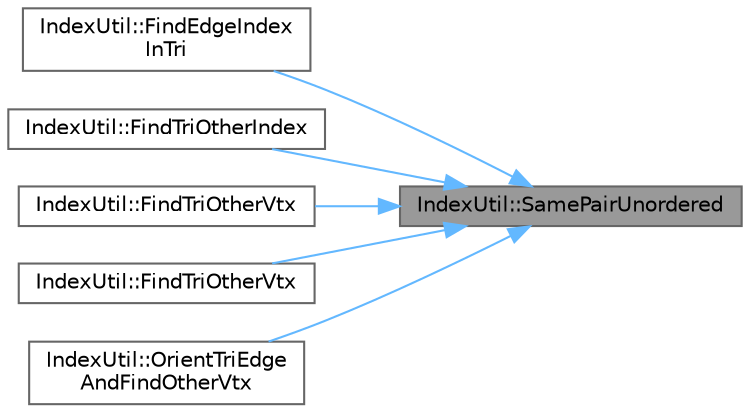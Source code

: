 digraph "IndexUtil::SamePairUnordered"
{
 // INTERACTIVE_SVG=YES
 // LATEX_PDF_SIZE
  bgcolor="transparent";
  edge [fontname=Helvetica,fontsize=10,labelfontname=Helvetica,labelfontsize=10];
  node [fontname=Helvetica,fontsize=10,shape=box,height=0.2,width=0.4];
  rankdir="RL";
  Node1 [id="Node000001",label="IndexUtil::SamePairUnordered",height=0.2,width=0.4,color="gray40", fillcolor="grey60", style="filled", fontcolor="black",tooltip=" "];
  Node1 -> Node2 [id="edge1_Node000001_Node000002",dir="back",color="steelblue1",style="solid",tooltip=" "];
  Node2 [id="Node000002",label="IndexUtil::FindEdgeIndex\lInTri",height=0.2,width=0.4,color="grey40", fillcolor="white", style="filled",URL="$de/df1/namespaceIndexUtil.html#ab656d801de8e2f41ec0f62dba2ebd727",tooltip="Find unordered edge [VertexID1,VertexID2] in TriangleVerts."];
  Node1 -> Node3 [id="edge2_Node000001_Node000003",dir="back",color="steelblue1",style="solid",tooltip=" "];
  Node3 [id="Node000003",label="IndexUtil::FindTriOtherIndex",height=0.2,width=0.4,color="grey40", fillcolor="white", style="filled",URL="$de/df1/namespaceIndexUtil.html#a870f43a17103499ef4c76d681504c86a",tooltip="Find ordered edge [VertexID1,VertexID2] in TriangleVerts and then return the index of the remaining t..."];
  Node1 -> Node4 [id="edge3_Node000001_Node000004",dir="back",color="steelblue1",style="solid",tooltip=" "];
  Node4 [id="Node000004",label="IndexUtil::FindTriOtherVtx",height=0.2,width=0.4,color="grey40", fillcolor="white", style="filled",URL="$de/df1/namespaceIndexUtil.html#a3e3bd66f63cfe0c9e177fc91b29f7637",tooltip="Find ordered edge [VertexID1,VertexID2] in a triangle that is in an array of triangles,..."];
  Node1 -> Node5 [id="edge4_Node000001_Node000005",dir="back",color="steelblue1",style="solid",tooltip=" "];
  Node5 [id="Node000005",label="IndexUtil::FindTriOtherVtx",height=0.2,width=0.4,color="grey40", fillcolor="white", style="filled",URL="$de/df1/namespaceIndexUtil.html#a57c92255088f0f55c6833f248b5a7688",tooltip="Find ordered edge [VertexID1,VertexID2] in TriangleVerts and then return the remaining third vertex."];
  Node1 -> Node6 [id="edge5_Node000001_Node000006",dir="back",color="steelblue1",style="solid",tooltip=" "];
  Node6 [id="Node000006",label="IndexUtil::OrientTriEdge\lAndFindOtherVtx",height=0.2,width=0.4,color="grey40", fillcolor="white", style="filled",URL="$de/df1/namespaceIndexUtil.html#a5340b7f94561562cbc4d26c471a279c6",tooltip="Assuming [Vertex1,Vertex2] is an unordered edge in TriangleVerts, return Vertex1 and Vertex2 in the c..."];
}
